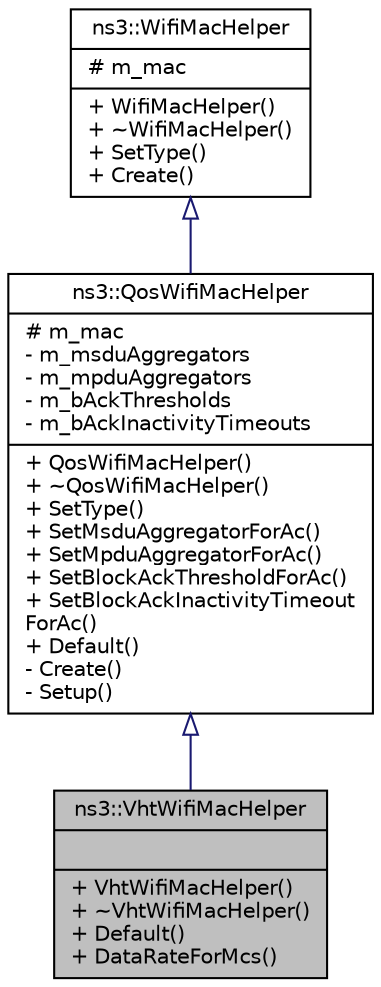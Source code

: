 digraph "ns3::VhtWifiMacHelper"
{
  edge [fontname="Helvetica",fontsize="10",labelfontname="Helvetica",labelfontsize="10"];
  node [fontname="Helvetica",fontsize="10",shape=record];
  Node1 [label="{ns3::VhtWifiMacHelper\n||+ VhtWifiMacHelper()\l+ ~VhtWifiMacHelper()\l+ Default()\l+ DataRateForMcs()\l}",height=0.2,width=0.4,color="black", fillcolor="grey75", style="filled", fontcolor="black"];
  Node2 -> Node1 [dir="back",color="midnightblue",fontsize="10",style="solid",arrowtail="onormal"];
  Node2 [label="{ns3::QosWifiMacHelper\n|# m_mac\l- m_msduAggregators\l- m_mpduAggregators\l- m_bAckThresholds\l- m_bAckInactivityTimeouts\l|+ QosWifiMacHelper()\l+ ~QosWifiMacHelper()\l+ SetType()\l+ SetMsduAggregatorForAc()\l+ SetMpduAggregatorForAc()\l+ SetBlockAckThresholdForAc()\l+ SetBlockAckInactivityTimeout\lForAc()\l+ Default()\l- Create()\l- Setup()\l}",height=0.2,width=0.4,color="black", fillcolor="white", style="filled",URL="$de/d2d/classns3_1_1QosWifiMacHelper.html",tooltip="create QoS-enabled MAC layers for a ns3::WifiNetDevice. "];
  Node3 -> Node2 [dir="back",color="midnightblue",fontsize="10",style="solid",arrowtail="onormal"];
  Node3 [label="{ns3::WifiMacHelper\n|# m_mac\l|+ WifiMacHelper()\l+ ~WifiMacHelper()\l+ SetType()\l+ Create()\l}",height=0.2,width=0.4,color="black", fillcolor="white", style="filled",URL="$d7/df0/classns3_1_1WifiMacHelper.html",tooltip="create MAC layers for a ns3::WifiNetDevice. "];
}
